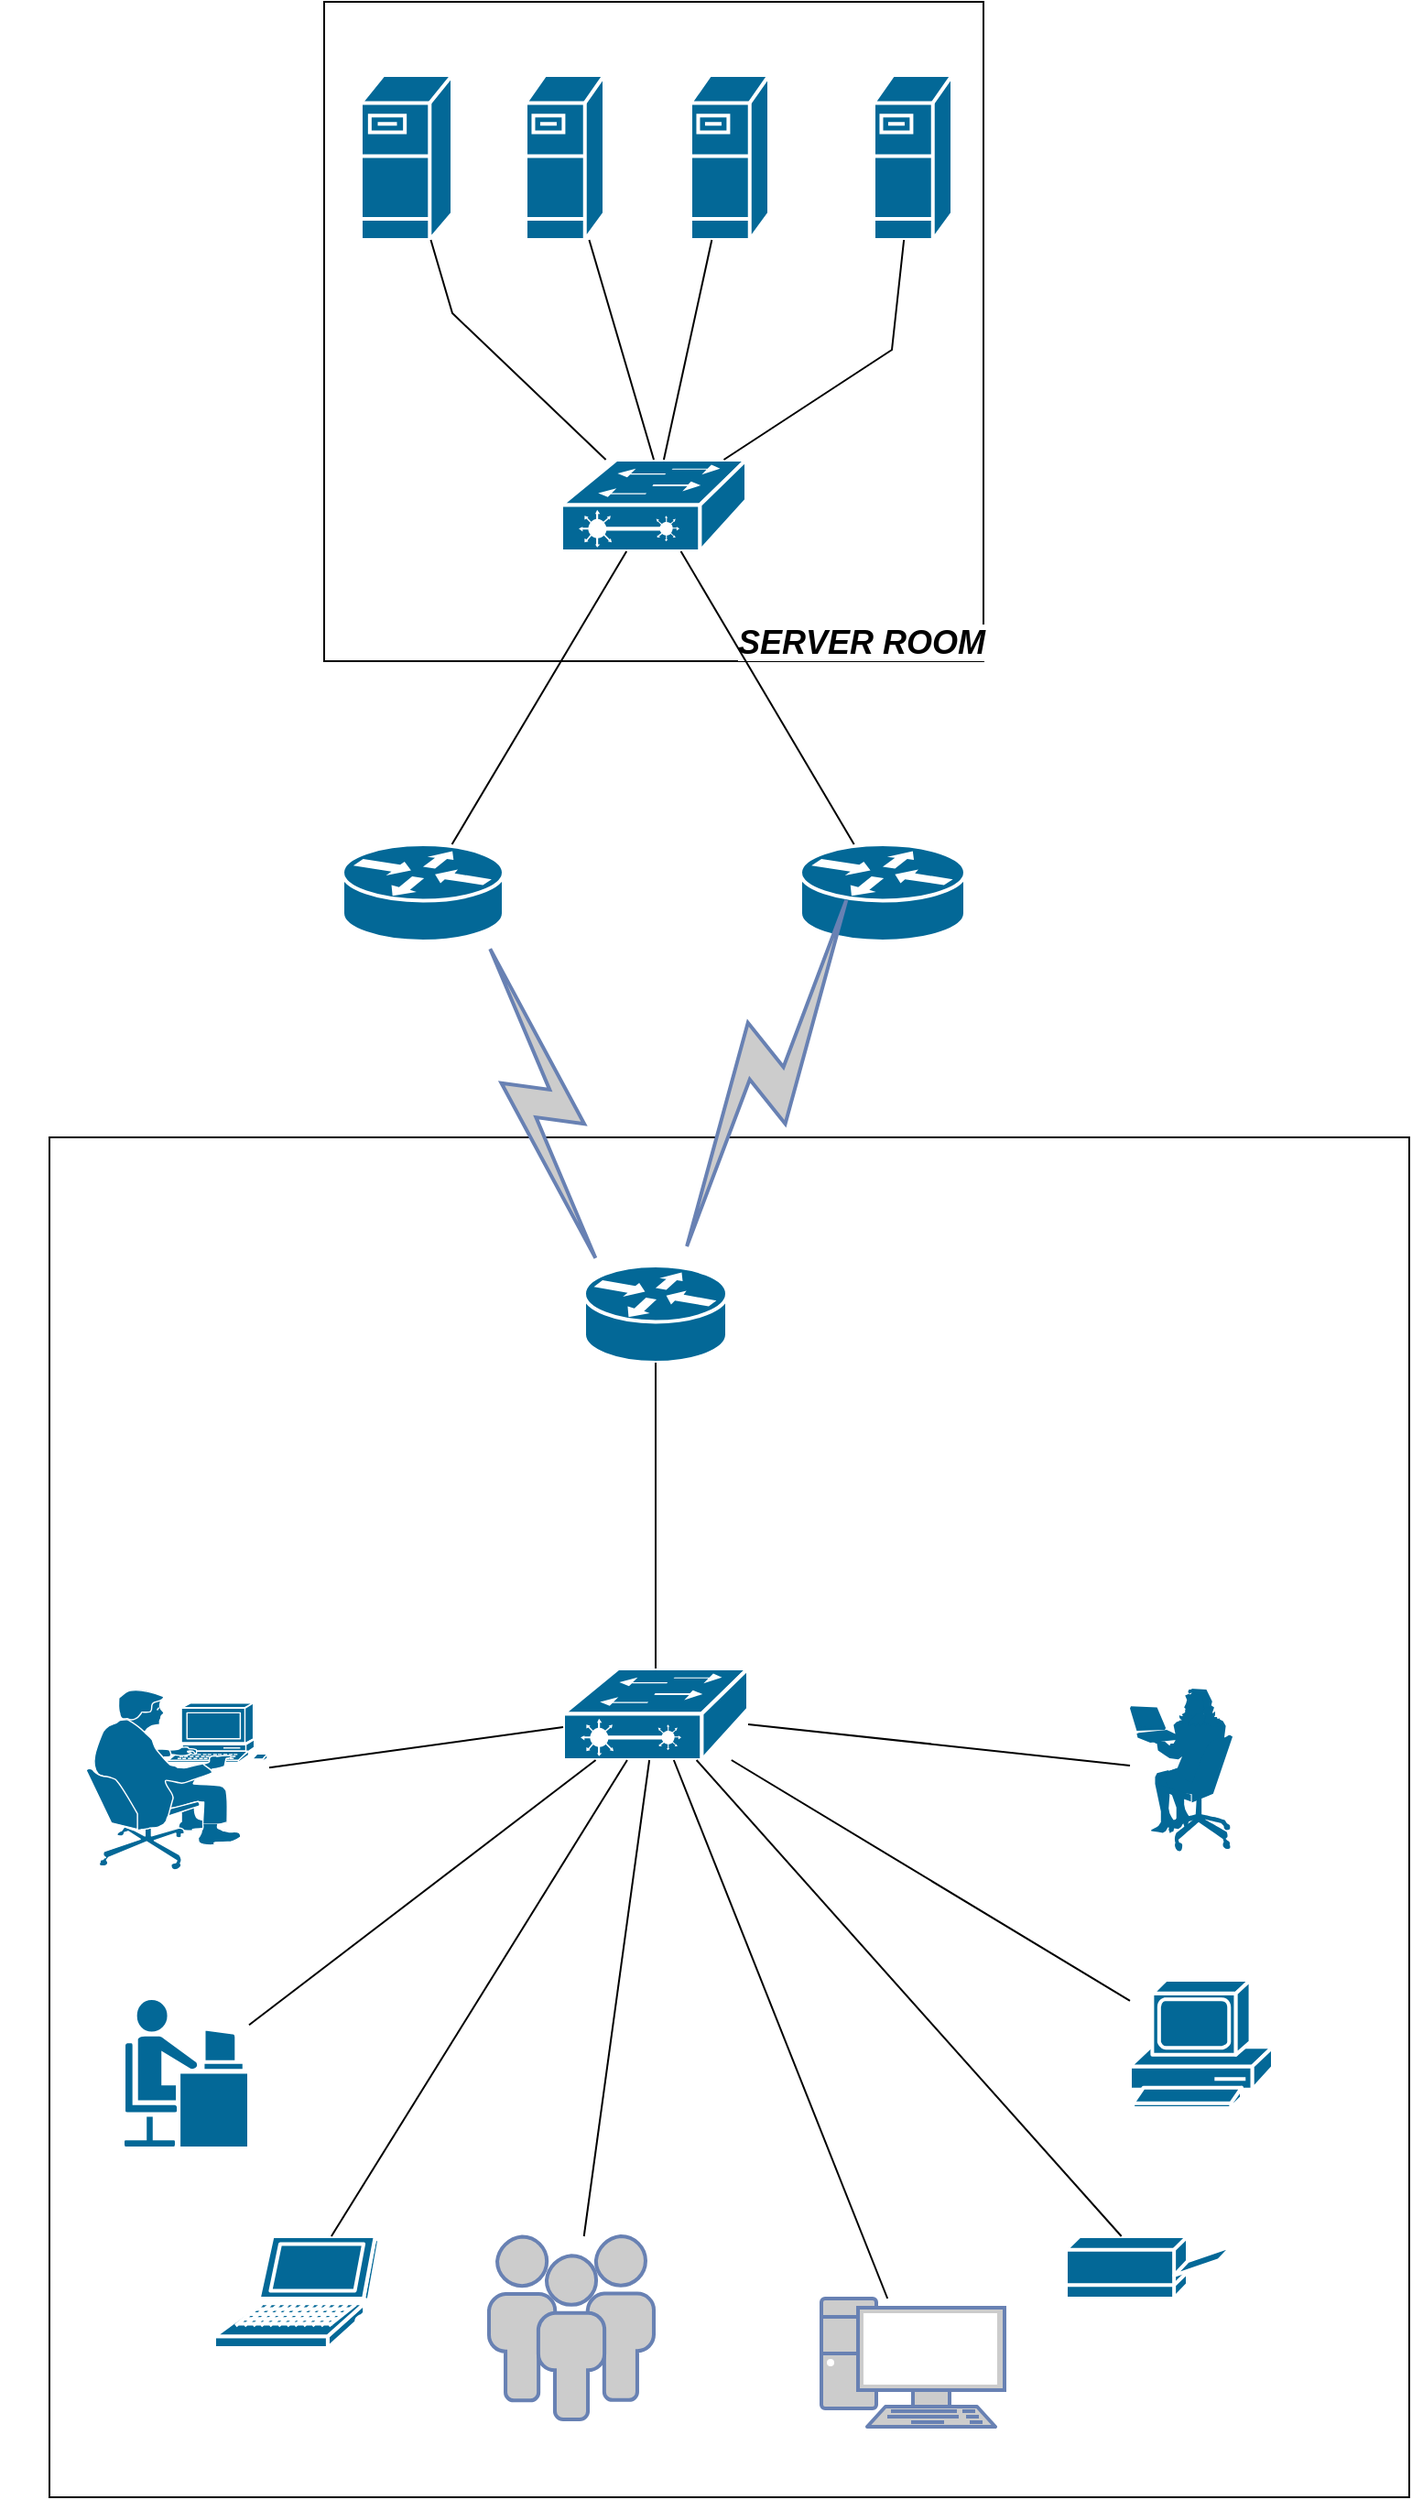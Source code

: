 <mxfile version="16.6.5" type="github">
  <diagram id="I0W5fS5LRaxKxFZAML5S" name="Page-1">
    <mxGraphModel dx="2170" dy="1125" grid="1" gridSize="10" guides="1" tooltips="1" connect="1" arrows="1" fold="1" page="1" pageScale="1" pageWidth="3300" pageHeight="4681" math="0" shadow="0">
      <root>
        <mxCell id="0" />
        <mxCell id="1" parent="0" />
        <mxCell id="NICJKz-JnJCaqx4EFZLU-43" value="" style="whiteSpace=wrap;html=1;aspect=fixed;fontStyle=3;labelBackgroundColor=#FFFFFF;" vertex="1" parent="1">
          <mxGeometry x="440" y="90" width="360" height="360" as="geometry" />
        </mxCell>
        <mxCell id="NICJKz-JnJCaqx4EFZLU-44" value="" style="shape=mxgraph.cisco.servers.fileserver;sketch=0;html=1;pointerEvents=1;dashed=0;fillColor=#036897;strokeColor=#ffffff;strokeWidth=2;verticalLabelPosition=bottom;verticalAlign=top;align=center;outlineConnect=0;" vertex="1" parent="1">
          <mxGeometry x="460" y="130" width="50" height="90" as="geometry" />
        </mxCell>
        <mxCell id="NICJKz-JnJCaqx4EFZLU-45" value="" style="shape=mxgraph.cisco.servers.fileserver;sketch=0;html=1;pointerEvents=1;dashed=0;fillColor=#036897;strokeColor=#ffffff;strokeWidth=2;verticalLabelPosition=bottom;verticalAlign=top;align=center;outlineConnect=0;" vertex="1" parent="1">
          <mxGeometry x="550" y="130" width="43" height="90" as="geometry" />
        </mxCell>
        <mxCell id="NICJKz-JnJCaqx4EFZLU-46" value="" style="shape=mxgraph.cisco.servers.fileserver;sketch=0;html=1;pointerEvents=1;dashed=0;fillColor=#036897;strokeColor=#ffffff;strokeWidth=2;verticalLabelPosition=bottom;verticalAlign=top;align=center;outlineConnect=0;" vertex="1" parent="1">
          <mxGeometry x="640" y="130" width="43" height="90" as="geometry" />
        </mxCell>
        <mxCell id="NICJKz-JnJCaqx4EFZLU-47" value="" style="shape=mxgraph.cisco.servers.fileserver;sketch=0;html=1;pointerEvents=1;dashed=0;fillColor=#036897;strokeColor=#ffffff;strokeWidth=2;verticalLabelPosition=bottom;verticalAlign=top;align=center;outlineConnect=0;" vertex="1" parent="1">
          <mxGeometry x="740" y="130" width="43" height="90" as="geometry" />
        </mxCell>
        <mxCell id="NICJKz-JnJCaqx4EFZLU-48" value="" style="shape=mxgraph.cisco.switches.layer_2_remote_switch;sketch=0;html=1;pointerEvents=1;dashed=0;fillColor=#036897;strokeColor=#ffffff;strokeWidth=2;verticalLabelPosition=bottom;verticalAlign=top;align=center;outlineConnect=0;" vertex="1" parent="1">
          <mxGeometry x="569.5" y="340" width="101" height="50" as="geometry" />
        </mxCell>
        <mxCell id="NICJKz-JnJCaqx4EFZLU-49" value="" style="endArrow=none;html=1;rounded=0;" edge="1" parent="1" source="NICJKz-JnJCaqx4EFZLU-44" target="NICJKz-JnJCaqx4EFZLU-48">
          <mxGeometry width="50" height="50" relative="1" as="geometry">
            <mxPoint x="320" y="370" as="sourcePoint" />
            <mxPoint x="360" y="320" as="targetPoint" />
            <Array as="points">
              <mxPoint x="510" y="260" />
            </Array>
          </mxGeometry>
        </mxCell>
        <mxCell id="NICJKz-JnJCaqx4EFZLU-50" value="" style="endArrow=none;html=1;rounded=0;exitX=0.5;exitY=0;exitDx=0;exitDy=0;exitPerimeter=0;" edge="1" parent="1" source="NICJKz-JnJCaqx4EFZLU-48" target="NICJKz-JnJCaqx4EFZLU-45">
          <mxGeometry width="50" height="50" relative="1" as="geometry">
            <mxPoint x="580" y="300" as="sourcePoint" />
            <mxPoint x="630" y="250" as="targetPoint" />
          </mxGeometry>
        </mxCell>
        <mxCell id="NICJKz-JnJCaqx4EFZLU-51" value="" style="endArrow=none;html=1;rounded=0;" edge="1" parent="1" source="NICJKz-JnJCaqx4EFZLU-48" target="NICJKz-JnJCaqx4EFZLU-46">
          <mxGeometry width="50" height="50" relative="1" as="geometry">
            <mxPoint x="670" y="310" as="sourcePoint" />
            <mxPoint x="720" y="260" as="targetPoint" />
          </mxGeometry>
        </mxCell>
        <mxCell id="NICJKz-JnJCaqx4EFZLU-52" value="" style="endArrow=none;html=1;rounded=0;" edge="1" parent="1" source="NICJKz-JnJCaqx4EFZLU-48" target="NICJKz-JnJCaqx4EFZLU-47">
          <mxGeometry width="50" height="50" relative="1" as="geometry">
            <mxPoint x="720" y="320" as="sourcePoint" />
            <mxPoint x="770" y="270" as="targetPoint" />
            <Array as="points">
              <mxPoint x="750" y="280" />
            </Array>
          </mxGeometry>
        </mxCell>
        <mxCell id="NICJKz-JnJCaqx4EFZLU-53" value="&lt;h3 style=&quot;font-size: 18px;&quot;&gt;&lt;b style=&quot;font-size: 18px;&quot;&gt;&lt;i style=&quot;background-color: rgb(255, 255, 255); font-size: 18px;&quot;&gt;SERVER ROOM&lt;/i&gt;&lt;/b&gt;&lt;/h3&gt;" style="text;html=1;strokeColor=none;fillColor=none;align=center;verticalAlign=middle;whiteSpace=wrap;rounded=0;fontSize=18;" vertex="1" parent="1">
          <mxGeometry x="647" y="400" width="173" height="80" as="geometry" />
        </mxCell>
        <mxCell id="NICJKz-JnJCaqx4EFZLU-54" value="" style="shape=mxgraph.cisco.routers.router;sketch=0;html=1;pointerEvents=1;dashed=0;fillColor=#036897;strokeColor=#ffffff;strokeWidth=2;verticalLabelPosition=bottom;verticalAlign=top;align=center;outlineConnect=0;labelBackgroundColor=#FFFFFF;" vertex="1" parent="1">
          <mxGeometry x="450" y="550" width="88" height="53" as="geometry" />
        </mxCell>
        <mxCell id="NICJKz-JnJCaqx4EFZLU-55" value="" style="shape=mxgraph.cisco.routers.router;sketch=0;html=1;pointerEvents=1;dashed=0;fillColor=#036897;strokeColor=#ffffff;strokeWidth=2;verticalLabelPosition=bottom;verticalAlign=top;align=center;outlineConnect=0;labelBackgroundColor=#FFFFFF;" vertex="1" parent="1">
          <mxGeometry x="700" y="550" width="90" height="53" as="geometry" />
        </mxCell>
        <mxCell id="NICJKz-JnJCaqx4EFZLU-56" value="" style="endArrow=none;html=1;rounded=0;" edge="1" parent="1" source="NICJKz-JnJCaqx4EFZLU-54" target="NICJKz-JnJCaqx4EFZLU-48">
          <mxGeometry width="50" height="50" relative="1" as="geometry">
            <mxPoint x="520" y="490" as="sourcePoint" />
            <mxPoint x="570" y="440" as="targetPoint" />
          </mxGeometry>
        </mxCell>
        <mxCell id="NICJKz-JnJCaqx4EFZLU-57" value="" style="endArrow=none;html=1;rounded=0;" edge="1" parent="1" source="NICJKz-JnJCaqx4EFZLU-55" target="NICJKz-JnJCaqx4EFZLU-48">
          <mxGeometry width="50" height="50" relative="1" as="geometry">
            <mxPoint x="690" y="510" as="sourcePoint" />
            <mxPoint x="740" y="460" as="targetPoint" />
          </mxGeometry>
        </mxCell>
        <mxCell id="NICJKz-JnJCaqx4EFZLU-58" value="" style="shape=mxgraph.cisco.switches.layer_2_remote_switch;sketch=0;html=1;pointerEvents=1;dashed=0;fillColor=#036897;strokeColor=#ffffff;strokeWidth=2;verticalLabelPosition=bottom;verticalAlign=top;align=center;outlineConnect=0;" vertex="1" parent="1">
          <mxGeometry x="582" y="1011" width="101" height="50" as="geometry" />
        </mxCell>
        <mxCell id="NICJKz-JnJCaqx4EFZLU-59" value="" style="whiteSpace=wrap;html=1;aspect=fixed;labelBackgroundColor=#FFFFFF;" vertex="1" parent="1">
          <mxGeometry x="290" y="710" width="742.5" height="742.5" as="geometry" />
        </mxCell>
        <mxCell id="NICJKz-JnJCaqx4EFZLU-60" value="" style="shape=mxgraph.cisco.routers.router;sketch=0;html=1;pointerEvents=1;dashed=0;fillColor=#036897;strokeColor=#ffffff;strokeWidth=2;verticalLabelPosition=bottom;verticalAlign=top;align=center;outlineConnect=0;labelBackgroundColor=#FFFFFF;" vertex="1" parent="1">
          <mxGeometry x="582" y="780" width="78" height="53" as="geometry" />
        </mxCell>
        <mxCell id="NICJKz-JnJCaqx4EFZLU-61" value="" style="html=1;outlineConnect=0;fillColor=#CCCCCC;strokeColor=#6881B3;gradientColor=none;gradientDirection=north;strokeWidth=2;shape=mxgraph.networks.comm_link_edge;html=1;rounded=0;entryX=0.333;entryY=0.377;entryDx=0;entryDy=0;entryPerimeter=0;" edge="1" parent="1" source="NICJKz-JnJCaqx4EFZLU-60" target="NICJKz-JnJCaqx4EFZLU-55">
          <mxGeometry width="100" height="100" relative="1" as="geometry">
            <mxPoint x="610" y="750" as="sourcePoint" />
            <mxPoint x="710" y="650" as="targetPoint" />
          </mxGeometry>
        </mxCell>
        <mxCell id="NICJKz-JnJCaqx4EFZLU-62" value="" style="html=1;outlineConnect=0;fillColor=#CCCCCC;strokeColor=#6881B3;gradientColor=none;gradientDirection=north;strokeWidth=2;shape=mxgraph.networks.comm_link_edge;html=1;rounded=0;exitX=0.12;exitY=0.1;exitDx=0;exitDy=0;exitPerimeter=0;entryX=0.88;entryY=0.9;entryDx=0;entryDy=0;entryPerimeter=0;startArrow=none;" edge="1" parent="1" source="NICJKz-JnJCaqx4EFZLU-60" target="NICJKz-JnJCaqx4EFZLU-54">
          <mxGeometry width="100" height="100" relative="1" as="geometry">
            <mxPoint x="157.2" y="713" as="sourcePoint" />
            <mxPoint x="420" y="770" as="targetPoint" />
            <Array as="points">
              <mxPoint x="281" y="860" />
            </Array>
          </mxGeometry>
        </mxCell>
        <mxCell id="NICJKz-JnJCaqx4EFZLU-63" value="" style="shape=mxgraph.cisco.switches.layer_2_remote_switch;sketch=0;html=1;pointerEvents=1;dashed=0;fillColor=#036897;strokeColor=#ffffff;strokeWidth=2;verticalLabelPosition=bottom;verticalAlign=top;align=center;outlineConnect=0;labelBackgroundColor=#FFFFFF;" vertex="1" parent="1">
          <mxGeometry x="570.5" y="1000" width="101" height="50" as="geometry" />
        </mxCell>
        <mxCell id="NICJKz-JnJCaqx4EFZLU-64" value="" style="endArrow=none;html=1;rounded=0;entryX=0.5;entryY=1;entryDx=0;entryDy=0;entryPerimeter=0;fontStyle=1;fontSize=45;" edge="1" parent="1" source="NICJKz-JnJCaqx4EFZLU-63" target="NICJKz-JnJCaqx4EFZLU-60">
          <mxGeometry width="50" height="50" relative="1" as="geometry">
            <mxPoint x="630" y="940" as="sourcePoint" />
            <mxPoint x="680" y="890" as="targetPoint" />
          </mxGeometry>
        </mxCell>
        <mxCell id="NICJKz-JnJCaqx4EFZLU-65" value="" style="shape=mxgraph.cisco.people.pc_man;sketch=0;html=1;pointerEvents=1;dashed=0;fillColor=#036897;strokeColor=#ffffff;strokeWidth=2;verticalLabelPosition=bottom;verticalAlign=top;align=center;outlineConnect=0;labelBackgroundColor=#FFFFFF;fontSize=45;" vertex="1" parent="1">
          <mxGeometry x="310" y="1011" width="100" height="100" as="geometry" />
        </mxCell>
        <mxCell id="NICJKz-JnJCaqx4EFZLU-66" value="" style="shape=mxgraph.cisco.people.androgenous_person;sketch=0;html=1;pointerEvents=1;dashed=0;fillColor=#036897;strokeColor=#ffffff;strokeWidth=2;verticalLabelPosition=bottom;verticalAlign=top;align=center;outlineConnect=0;labelBackgroundColor=#FFFFFF;fontSize=45;" vertex="1" parent="1">
          <mxGeometry x="330" y="1180" width="69" height="82" as="geometry" />
        </mxCell>
        <mxCell id="NICJKz-JnJCaqx4EFZLU-67" value="" style="shape=mxgraph.cisco.people.sitting_woman;sketch=0;html=1;pointerEvents=1;dashed=0;fillColor=#036897;strokeColor=#ffffff;strokeWidth=2;verticalLabelPosition=bottom;verticalAlign=top;align=center;outlineConnect=0;labelBackgroundColor=#FFFFFF;fontSize=45;" vertex="1" parent="1">
          <mxGeometry x="880" y="1011" width="56" height="90" as="geometry" />
        </mxCell>
        <mxCell id="NICJKz-JnJCaqx4EFZLU-68" value="" style="shape=mxgraph.cisco.computers_and_peripherals.pc;sketch=0;html=1;pointerEvents=1;dashed=0;fillColor=#036897;strokeColor=#ffffff;strokeWidth=2;verticalLabelPosition=bottom;verticalAlign=top;align=center;outlineConnect=0;labelBackgroundColor=#FFFFFF;fontSize=45;" vertex="1" parent="1">
          <mxGeometry x="880" y="1170" width="78" height="70" as="geometry" />
        </mxCell>
        <mxCell id="NICJKz-JnJCaqx4EFZLU-69" value="" style="shape=mxgraph.cisco.computers_and_peripherals.printer;sketch=0;html=1;pointerEvents=1;dashed=0;fillColor=#036897;strokeColor=#ffffff;strokeWidth=2;verticalLabelPosition=bottom;verticalAlign=top;align=center;outlineConnect=0;labelBackgroundColor=#FFFFFF;fontSize=45;" vertex="1" parent="1">
          <mxGeometry x="845" y="1310" width="91" height="34" as="geometry" />
        </mxCell>
        <mxCell id="NICJKz-JnJCaqx4EFZLU-70" value="" style="shape=mxgraph.cisco.computers_and_peripherals.laptop;sketch=0;html=1;pointerEvents=1;dashed=0;fillColor=#036897;strokeColor=#ffffff;strokeWidth=2;verticalLabelPosition=bottom;verticalAlign=top;align=center;outlineConnect=0;labelBackgroundColor=#FFFFFF;fontSize=45;" vertex="1" parent="1">
          <mxGeometry x="380" y="1310" width="90" height="61" as="geometry" />
        </mxCell>
        <mxCell id="NICJKz-JnJCaqx4EFZLU-71" value="" style="fontColor=#0066CC;verticalAlign=top;verticalLabelPosition=bottom;labelPosition=center;align=center;html=1;outlineConnect=0;fillColor=#CCCCCC;strokeColor=#6881B3;gradientColor=none;gradientDirection=north;strokeWidth=2;shape=mxgraph.networks.pc;labelBackgroundColor=#FFFFFF;fontSize=45;" vertex="1" parent="1">
          <mxGeometry x="711.5" y="1344" width="100" height="70" as="geometry" />
        </mxCell>
        <mxCell id="NICJKz-JnJCaqx4EFZLU-72" value="" style="fontColor=#0066CC;verticalAlign=top;verticalLabelPosition=bottom;labelPosition=center;align=center;html=1;outlineConnect=0;fillColor=#CCCCCC;strokeColor=#6881B3;gradientColor=none;gradientDirection=north;strokeWidth=2;shape=mxgraph.networks.users;labelBackgroundColor=#FFFFFF;fontSize=45;" vertex="1" parent="1">
          <mxGeometry x="530" y="1310" width="90" height="100" as="geometry" />
        </mxCell>
        <mxCell id="NICJKz-JnJCaqx4EFZLU-73" value="" style="endArrow=none;html=1;rounded=0;fontSize=45;" edge="1" parent="1" source="NICJKz-JnJCaqx4EFZLU-68" target="NICJKz-JnJCaqx4EFZLU-63">
          <mxGeometry width="50" height="50" relative="1" as="geometry">
            <mxPoint x="850" y="1230" as="sourcePoint" />
            <mxPoint x="900" y="1180" as="targetPoint" />
          </mxGeometry>
        </mxCell>
        <mxCell id="NICJKz-JnJCaqx4EFZLU-74" value="" style="endArrow=none;html=1;rounded=0;fontSize=45;" edge="1" parent="1" source="NICJKz-JnJCaqx4EFZLU-65" target="NICJKz-JnJCaqx4EFZLU-63">
          <mxGeometry width="50" height="50" relative="1" as="geometry">
            <mxPoint x="470" y="1070" as="sourcePoint" />
            <mxPoint x="520" y="1020" as="targetPoint" />
          </mxGeometry>
        </mxCell>
        <mxCell id="NICJKz-JnJCaqx4EFZLU-75" value="" style="endArrow=none;html=1;rounded=0;fontSize=45;" edge="1" parent="1" source="NICJKz-JnJCaqx4EFZLU-66" target="NICJKz-JnJCaqx4EFZLU-63">
          <mxGeometry width="50" height="50" relative="1" as="geometry">
            <mxPoint x="490" y="1200" as="sourcePoint" />
            <mxPoint x="540" y="1150" as="targetPoint" />
          </mxGeometry>
        </mxCell>
        <mxCell id="NICJKz-JnJCaqx4EFZLU-76" value="" style="endArrow=none;html=1;rounded=0;fontSize=45;" edge="1" parent="1" source="NICJKz-JnJCaqx4EFZLU-70" target="NICJKz-JnJCaqx4EFZLU-63">
          <mxGeometry width="50" height="50" relative="1" as="geometry">
            <mxPoint x="530" y="1200" as="sourcePoint" />
            <mxPoint x="580" y="1150" as="targetPoint" />
          </mxGeometry>
        </mxCell>
        <mxCell id="NICJKz-JnJCaqx4EFZLU-77" value="" style="endArrow=none;html=1;rounded=0;fontSize=45;" edge="1" parent="1" source="NICJKz-JnJCaqx4EFZLU-72" target="NICJKz-JnJCaqx4EFZLU-63">
          <mxGeometry width="50" height="50" relative="1" as="geometry">
            <mxPoint x="610" y="1220" as="sourcePoint" />
            <mxPoint x="660" y="1170" as="targetPoint" />
          </mxGeometry>
        </mxCell>
        <mxCell id="NICJKz-JnJCaqx4EFZLU-78" value="" style="endArrow=none;html=1;rounded=0;fontSize=45;" edge="1" parent="1" source="NICJKz-JnJCaqx4EFZLU-71" target="NICJKz-JnJCaqx4EFZLU-63">
          <mxGeometry width="50" height="50" relative="1" as="geometry">
            <mxPoint x="750" y="1200" as="sourcePoint" />
            <mxPoint x="800" y="1150" as="targetPoint" />
          </mxGeometry>
        </mxCell>
        <mxCell id="NICJKz-JnJCaqx4EFZLU-79" value="" style="endArrow=none;html=1;rounded=0;fontSize=45;" edge="1" parent="1" source="NICJKz-JnJCaqx4EFZLU-69" target="NICJKz-JnJCaqx4EFZLU-63">
          <mxGeometry width="50" height="50" relative="1" as="geometry">
            <mxPoint x="710" y="1130" as="sourcePoint" />
            <mxPoint x="760" y="1080" as="targetPoint" />
          </mxGeometry>
        </mxCell>
        <mxCell id="NICJKz-JnJCaqx4EFZLU-80" value="" style="endArrow=none;html=1;rounded=0;fontSize=45;" edge="1" parent="1" source="NICJKz-JnJCaqx4EFZLU-67" target="NICJKz-JnJCaqx4EFZLU-63">
          <mxGeometry width="50" height="50" relative="1" as="geometry">
            <mxPoint x="770" y="1150" as="sourcePoint" />
            <mxPoint x="820" y="1100" as="targetPoint" />
          </mxGeometry>
        </mxCell>
      </root>
    </mxGraphModel>
  </diagram>
</mxfile>
